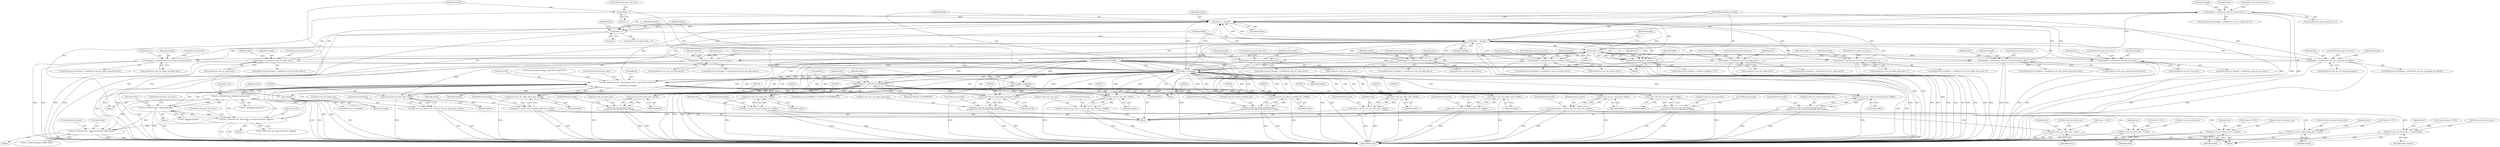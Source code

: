 digraph "0_linux_2e1c42391ff2556387b3cb6308b24f6f65619feb@API" {
"1000325" [label="(Call,elength < sizeof(struct usb_cdc_mdlm_desc *))"];
"1000171" [label="(Call,buflen < elength)"];
"1000146" [label="(Call,buflen > 0)"];
"1000426" [label="(Call,buflen -= elength)"];
"1000325" [label="(Call,elength < sizeof(struct usb_cdc_mdlm_desc *))"];
"1000174" [label="(Call,elength < 3)"];
"1000295" [label="(Call,elength < sizeof(struct usb_cdc_call_mgmt_descriptor))"];
"1000391" [label="(Call,elength < sizeof(struct usb_cdc_mbim_extended_desc))"];
"1000310" [label="(Call,elength < sizeof(struct usb_cdc_dmm_desc))"];
"1000165" [label="(Call,elength = 1)"];
"1000262" [label="(Call,elength < sizeof(struct usb_cdc_acm_descriptor))"];
"1000206" [label="(Call,elength < sizeof(struct usb_cdc_union_desc))"];
"1000277" [label="(Call,elength != sizeof(struct usb_cdc_ether_desc))"];
"1000244" [label="(Call,elength != sizeof(struct usb_cdc_header_desc))"];
"1000376" [label="(Call,elength < sizeof(struct usb_cdc_mbim_desc))"];
"1000343" [label="(Call,elength < sizeof(struct usb_cdc_mdlm_detail_desc *))"];
"1000229" [label="(Call,elength < sizeof(struct usb_cdc_country_functional_desc))"];
"1000412" [label="(Call,dev_dbg(&intf->dev, \"Ignoring descriptor: type %02x, length %ud\n\",\n\t\t\t\t\tbuffer[2], elength))"];
"1000159" [label="(Call,dev_err(&intf->dev, \"skipping garbage byte\n\"))"];
"1000192" [label="(Call,dev_err(&intf->dev, \"skipping garbage\n\"))"];
"1000214" [label="(Call,dev_err(&intf->dev, \"More than one union descriptor, skipping ...\n\"))"];
"1000429" [label="(Call,buffer += elength)"];
"1000361" [label="(Call,elength < sizeof(struct usb_cdc_ncm_desc))"];
"1000355" [label="(Call,(struct usb_cdc_mdlm_detail_desc *)buffer)"];
"1000186" [label="(Call,buffer[1] != USB_DT_CS_INTERFACE)"];
"1000107" [label="(MethodParameterIn,u8 *buffer)"];
"1000385" [label="(Call,(struct usb_cdc_mbim_desc *)buffer)"];
"1000271" [label="(Call,(struct usb_cdc_acm_descriptor *)buffer)"];
"1000319" [label="(Call,(struct usb_cdc_dmm_desc *)buffer)"];
"1000337" [label="(Call,(struct usb_cdc_mdlm_desc *)buffer)"];
"1000289" [label="(Call,(struct usb_cdc_ether_desc *)buffer)"];
"1000223" [label="(Call,(struct usb_cdc_union_desc *)buffer)"];
"1000238" [label="(Call,(struct usb_cdc_country_functional_desc *)buffer)"];
"1000400" [label="(Call,(struct usb_cdc_mbim_extended_desc *)buffer)"];
"1000256" [label="(Call,(struct usb_cdc_header_desc *)buffer)"];
"1000304" [label="(Call,(struct usb_cdc_call_mgmt_descriptor *)buffer)"];
"1000370" [label="(Call,(struct usb_cdc_ncm_desc *)buffer)"];
"1000108" [label="(MethodParameterIn,int buflen)"];
"1000156" [label="(Call,!elength)"];
"1000150" [label="(Call,elength = buffer[0])"];
"1000170" [label="(Call,(buflen < elength) || (elength < 3))"];
"1000221" [label="(Call,union_header = (struct usb_cdc_union_desc *)buffer)"];
"1000432" [label="(Call,hdr->usb_cdc_union_desc = union_header)"];
"1000234" [label="(Call,hdr->usb_cdc_country_functional_desc =\n\t\t\t\t(struct usb_cdc_country_functional_desc *)buffer)"];
"1000254" [label="(Call,header = (struct usb_cdc_header_desc *)buffer)"];
"1000437" [label="(Call,hdr->usb_cdc_header_desc = header)"];
"1000267" [label="(Call,hdr->usb_cdc_acm_descriptor =\n\t\t\t\t(struct usb_cdc_acm_descriptor *)buffer)"];
"1000287" [label="(Call,ether = (struct usb_cdc_ether_desc *)buffer)"];
"1000452" [label="(Call,hdr->usb_cdc_ether_desc = ether)"];
"1000300" [label="(Call,hdr->usb_cdc_call_mgmt_descriptor =\n\t\t\t\t(struct usb_cdc_call_mgmt_descriptor *)buffer)"];
"1000315" [label="(Call,hdr->usb_cdc_dmm_desc =\n\t\t\t\t(struct usb_cdc_dmm_desc *)buffer)"];
"1000335" [label="(Call,desc = (struct usb_cdc_mdlm_desc *)buffer)"];
"1000447" [label="(Call,hdr->usb_cdc_mdlm_desc = desc)"];
"1000353" [label="(Call,detail = (struct usb_cdc_mdlm_detail_desc *)buffer)"];
"1000442" [label="(Call,hdr->usb_cdc_mdlm_detail_desc = detail)"];
"1000366" [label="(Call,hdr->usb_cdc_ncm_desc = (struct usb_cdc_ncm_desc *)buffer)"];
"1000381" [label="(Call,hdr->usb_cdc_mbim_desc = (struct usb_cdc_mbim_desc *)buffer)"];
"1000396" [label="(Call,hdr->usb_cdc_mbim_extended_desc =\n\t\t\t\t(struct usb_cdc_mbim_extended_desc *)buffer)"];
"1000178" [label="(Call,dev_err(&intf->dev, \"invalid descriptor buffer length\n\"))"];
"1000281" [label="(ControlStructure,goto next_desc;)"];
"1000321" [label="(Identifier,buffer)"];
"1000222" [label="(Identifier,union_header)"];
"1000458" [label="(Identifier,cnt)"];
"1000273" [label="(Identifier,buffer)"];
"1000312" [label="(Call,sizeof(struct usb_cdc_dmm_desc))"];
"1000188" [label="(Identifier,buffer)"];
"1000240" [label="(Identifier,buffer)"];
"1000192" [label="(Call,dev_err(&intf->dev, \"skipping garbage\n\"))"];
"1000421" [label="(Identifier,elength)"];
"1000393" [label="(Call,sizeof(struct usb_cdc_mbim_extended_desc))"];
"1000354" [label="(Identifier,detail)"];
"1000439" [label="(Identifier,hdr)"];
"1000373" [label="(ControlStructure,break;)"];
"1000266" [label="(ControlStructure,goto next_desc;)"];
"1000381" [label="(Call,hdr->usb_cdc_mbim_desc = (struct usb_cdc_mbim_desc *)buffer)"];
"1000262" [label="(Call,elength < sizeof(struct usb_cdc_acm_descriptor))"];
"1000205" [label="(ControlStructure,if (elength < sizeof(struct usb_cdc_union_desc)))"];
"1000454" [label="(Identifier,hdr)"];
"1000183" [label="(Literal,\"invalid descriptor buffer length\n\")"];
"1000219" [label="(Literal,\"More than one union descriptor, skipping ...\n\")"];
"1000291" [label="(Identifier,buffer)"];
"1000347" [label="(ControlStructure,goto next_desc;)"];
"1000310" [label="(Call,elength < sizeof(struct usb_cdc_dmm_desc))"];
"1000443" [label="(Call,hdr->usb_cdc_mdlm_detail_desc)"];
"1000186" [label="(Call,buffer[1] != USB_DT_CS_INTERFACE)"];
"1000109" [label="(Block,)"];
"1000235" [label="(Call,hdr->usb_cdc_country_functional_desc)"];
"1000446" [label="(Identifier,detail)"];
"1000426" [label="(Call,buflen -= elength)"];
"1000327" [label="(Call,sizeof(struct usb_cdc_mdlm_desc *))"];
"1000302" [label="(Identifier,hdr)"];
"1000231" [label="(Call,sizeof(struct usb_cdc_country_functional_desc))"];
"1000208" [label="(Call,sizeof(struct usb_cdc_union_desc))"];
"1000300" [label="(Call,hdr->usb_cdc_call_mgmt_descriptor =\n\t\t\t\t(struct usb_cdc_call_mgmt_descriptor *)buffer)"];
"1000432" [label="(Call,hdr->usb_cdc_union_desc = union_header)"];
"1000119" [label="(Call,*ether = NULL)"];
"1000309" [label="(ControlStructure,if (elength < sizeof(struct usb_cdc_dmm_desc)))"];
"1000166" [label="(Identifier,elength)"];
"1000363" [label="(Call,sizeof(struct usb_cdc_ncm_desc))"];
"1000287" [label="(Call,ether = (struct usb_cdc_ether_desc *)buffer)"];
"1000172" [label="(Identifier,buflen)"];
"1000271" [label="(Call,(struct usb_cdc_acm_descriptor *)buffer)"];
"1000311" [label="(Identifier,elength)"];
"1000256" [label="(Call,(struct usb_cdc_header_desc *)buffer)"];
"1000230" [label="(Identifier,elength)"];
"1000413" [label="(Call,&intf->dev)"];
"1000250" [label="(Identifier,header)"];
"1000431" [label="(Identifier,elength)"];
"1000391" [label="(Call,elength < sizeof(struct usb_cdc_mbim_extended_desc))"];
"1000304" [label="(Call,(struct usb_cdc_call_mgmt_descriptor *)buffer)"];
"1000314" [label="(ControlStructure,goto next_desc;)"];
"1000355" [label="(Call,(struct usb_cdc_mdlm_detail_desc *)buffer)"];
"1000372" [label="(Identifier,buffer)"];
"1000390" [label="(ControlStructure,if (elength < sizeof(struct usb_cdc_mbim_extended_desc)))"];
"1000368" [label="(Identifier,hdr)"];
"1000375" [label="(ControlStructure,if (elength < sizeof(struct usb_cdc_mbim_desc)))"];
"1000258" [label="(Identifier,buffer)"];
"1000448" [label="(Call,hdr->usb_cdc_mdlm_desc)"];
"1000412" [label="(Call,dev_dbg(&intf->dev, \"Ignoring descriptor: type %02x, length %ud\n\",\n\t\t\t\t\tbuffer[2], elength))"];
"1000292" [label="(ControlStructure,break;)"];
"1000127" [label="(Call,*desc = NULL)"];
"1000263" [label="(Identifier,elength)"];
"1000269" [label="(Identifier,hdr)"];
"1000331" [label="(Identifier,desc)"];
"1000241" [label="(ControlStructure,break;)"];
"1000151" [label="(Identifier,elength)"];
"1000377" [label="(Identifier,elength)"];
"1000388" [label="(ControlStructure,break;)"];
"1000255" [label="(Identifier,header)"];
"1000335" [label="(Call,desc = (struct usb_cdc_mdlm_desc *)buffer)"];
"1000459" [label="(MethodReturn,int)"];
"1000382" [label="(Call,hdr->usb_cdc_mbim_desc)"];
"1000343" [label="(Call,elength < sizeof(struct usb_cdc_mdlm_detail_desc *))"];
"1000246" [label="(Call,sizeof(struct usb_cdc_header_desc))"];
"1000380" [label="(ControlStructure,goto next_desc;)"];
"1000324" [label="(ControlStructure,if (elength < sizeof(struct usb_cdc_mdlm_desc *)))"];
"1000289" [label="(Call,(struct usb_cdc_ether_desc *)buffer)"];
"1000316" [label="(Call,hdr->usb_cdc_dmm_desc)"];
"1000387" [label="(Identifier,buffer)"];
"1000181" [label="(Identifier,intf)"];
"1000223" [label="(Call,(struct usb_cdc_union_desc *)buffer)"];
"1000322" [label="(ControlStructure,break;)"];
"1000185" [label="(ControlStructure,if (buffer[1] != USB_DT_CS_INTERFACE))"];
"1000397" [label="(Call,hdr->usb_cdc_mbim_extended_desc)"];
"1000370" [label="(Call,(struct usb_cdc_ncm_desc *)buffer)"];
"1000274" [label="(ControlStructure,break;)"];
"1000162" [label="(Identifier,intf)"];
"1000276" [label="(ControlStructure,if (elength != sizeof(struct usb_cdc_ether_desc)))"];
"1000111" [label="(Call,*union_header = NULL)"];
"1000108" [label="(MethodParameterIn,int buflen)"];
"1000429" [label="(Call,buffer += elength)"];
"1000294" [label="(ControlStructure,if (elength < sizeof(struct usb_cdc_call_mgmt_descriptor)))"];
"1000165" [label="(Call,elength = 1)"];
"1000215" [label="(Call,&intf->dev)"];
"1000171" [label="(Call,buflen < elength)"];
"1000361" [label="(Call,elength < sizeof(struct usb_cdc_ncm_desc))"];
"1000395" [label="(ControlStructure,break;)"];
"1000164" [label="(Literal,\"skipping garbage byte\n\")"];
"1000267" [label="(Call,hdr->usb_cdc_acm_descriptor =\n\t\t\t\t(struct usb_cdc_acm_descriptor *)buffer)"];
"1000366" [label="(Call,hdr->usb_cdc_ncm_desc = (struct usb_cdc_ncm_desc *)buffer)"];
"1000417" [label="(Literal,\"Ignoring descriptor: type %02x, length %ud\n\")"];
"1000342" [label="(ControlStructure,if (elength < sizeof(struct usb_cdc_mdlm_detail_desc *)))"];
"1000243" [label="(ControlStructure,if (elength != sizeof(struct usb_cdc_header_desc)))"];
"1000288" [label="(Identifier,ether)"];
"1000453" [label="(Call,hdr->usb_cdc_ether_desc)"];
"1000437" [label="(Call,hdr->usb_cdc_header_desc = header)"];
"1000147" [label="(Identifier,buflen)"];
"1000317" [label="(Identifier,hdr)"];
"1000177" [label="(Block,)"];
"1000149" [label="(Block,)"];
"1000244" [label="(Call,elength != sizeof(struct usb_cdc_header_desc))"];
"1000233" [label="(ControlStructure,goto next_desc;)"];
"1000168" [label="(ControlStructure,goto next_desc;)"];
"1000430" [label="(Identifier,buffer)"];
"1000238" [label="(Call,(struct usb_cdc_country_functional_desc *)buffer)"];
"1000402" [label="(Identifier,buffer)"];
"1000349" [label="(Identifier,detail)"];
"1000306" [label="(Identifier,buffer)"];
"1000452" [label="(Call,hdr->usb_cdc_ether_desc = ether)"];
"1000444" [label="(Identifier,hdr)"];
"1000398" [label="(Identifier,hdr)"];
"1000170" [label="(Call,(buflen < elength) || (elength < 3))"];
"1000248" [label="(ControlStructure,goto next_desc;)"];
"1000190" [label="(Identifier,USB_DT_CS_INTERFACE)"];
"1000254" [label="(Call,header = (struct usb_cdc_header_desc *)buffer)"];
"1000301" [label="(Call,hdr->usb_cdc_call_mgmt_descriptor)"];
"1000400" [label="(Call,(struct usb_cdc_mbim_extended_desc *)buffer)"];
"1000174" [label="(Call,elength < 3)"];
"1000158" [label="(Block,)"];
"1000353" [label="(Call,detail = (struct usb_cdc_mdlm_detail_desc *)buffer)"];
"1000449" [label="(Identifier,hdr)"];
"1000193" [label="(Call,&intf->dev)"];
"1000178" [label="(Call,dev_err(&intf->dev, \"invalid descriptor buffer length\n\"))"];
"1000261" [label="(ControlStructure,if (elength < sizeof(struct usb_cdc_acm_descriptor)))"];
"1000340" [label="(ControlStructure,break;)"];
"1000295" [label="(Call,elength < sizeof(struct usb_cdc_call_mgmt_descriptor))"];
"1000329" [label="(ControlStructure,goto next_desc;)"];
"1000169" [label="(ControlStructure,if ((buflen < elength) || (elength < 3)))"];
"1000226" [label="(ControlStructure,break;)"];
"1000451" [label="(Identifier,desc)"];
"1000360" [label="(ControlStructure,if (elength < sizeof(struct usb_cdc_ncm_desc)))"];
"1000206" [label="(Call,elength < sizeof(struct usb_cdc_union_desc))"];
"1000115" [label="(Call,*header = NULL)"];
"1000447" [label="(Call,hdr->usb_cdc_mdlm_desc = desc)"];
"1000176" [label="(Literal,3)"];
"1000299" [label="(ControlStructure,goto next_desc;)"];
"1000283" [label="(Identifier,ether)"];
"1000210" [label="(ControlStructure,goto next_desc;)"];
"1000236" [label="(Identifier,hdr)"];
"1000203" [label="(Block,)"];
"1000264" [label="(Call,sizeof(struct usb_cdc_acm_descriptor))"];
"1000278" [label="(Identifier,elength)"];
"1000396" [label="(Call,hdr->usb_cdc_mbim_extended_desc =\n\t\t\t\t(struct usb_cdc_mbim_extended_desc *)buffer)"];
"1000150" [label="(Call,elength = buffer[0])"];
"1000365" [label="(ControlStructure,goto next_desc;)"];
"1000319" [label="(Call,(struct usb_cdc_dmm_desc *)buffer)"];
"1000167" [label="(Literal,1)"];
"1000145" [label="(ControlStructure,while (buflen > 0))"];
"1000296" [label="(Identifier,elength)"];
"1000201" [label="(Identifier,buffer)"];
"1000357" [label="(Identifier,buffer)"];
"1000220" [label="(ControlStructure,goto next_desc;)"];
"1000268" [label="(Call,hdr->usb_cdc_acm_descriptor)"];
"1000245" [label="(Identifier,elength)"];
"1000433" [label="(Call,hdr->usb_cdc_union_desc)"];
"1000307" [label="(ControlStructure,break;)"];
"1000197" [label="(Literal,\"skipping garbage\n\")"];
"1000383" [label="(Identifier,hdr)"];
"1000157" [label="(Identifier,elength)"];
"1000442" [label="(Call,hdr->usb_cdc_mdlm_detail_desc = detail)"];
"1000234" [label="(Call,hdr->usb_cdc_country_functional_desc =\n\t\t\t\t(struct usb_cdc_country_functional_desc *)buffer)"];
"1000123" [label="(Call,*detail = NULL)"];
"1000358" [label="(ControlStructure,break;)"];
"1000337" [label="(Call,(struct usb_cdc_mdlm_desc *)buffer)"];
"1000107" [label="(MethodParameterIn,u8 *buffer)"];
"1000326" [label="(Identifier,elength)"];
"1000155" [label="(ControlStructure,if (!elength))"];
"1000438" [label="(Call,hdr->usb_cdc_header_desc)"];
"1000441" [label="(Identifier,header)"];
"1000385" [label="(Call,(struct usb_cdc_mbim_desc *)buffer)"];
"1000212" [label="(Identifier,union_header)"];
"1000148" [label="(Literal,0)"];
"1000187" [label="(Call,buffer[1])"];
"1000422" [label="(ControlStructure,goto next_desc;)"];
"1000378" [label="(Call,sizeof(struct usb_cdc_mbim_desc))"];
"1000159" [label="(Call,dev_err(&intf->dev, \"skipping garbage byte\n\"))"];
"1000367" [label="(Call,hdr->usb_cdc_ncm_desc)"];
"1000427" [label="(Identifier,buflen)"];
"1000345" [label="(Call,sizeof(struct usb_cdc_mdlm_detail_desc *))"];
"1000184" [label="(ControlStructure,break;)"];
"1000207" [label="(Identifier,elength)"];
"1000214" [label="(Call,dev_err(&intf->dev, \"More than one union descriptor, skipping ...\n\"))"];
"1000344" [label="(Identifier,elength)"];
"1000221" [label="(Call,union_header = (struct usb_cdc_union_desc *)buffer)"];
"1000403" [label="(ControlStructure,break;)"];
"1000315" [label="(Call,hdr->usb_cdc_dmm_desc =\n\t\t\t\t(struct usb_cdc_dmm_desc *)buffer)"];
"1000456" [label="(Identifier,ether)"];
"1000229" [label="(Call,elength < sizeof(struct usb_cdc_country_functional_desc))"];
"1000228" [label="(ControlStructure,if (elength < sizeof(struct usb_cdc_country_functional_desc)))"];
"1000336" [label="(Identifier,desc)"];
"1000152" [label="(Call,buffer[0])"];
"1000418" [label="(Call,buffer[2])"];
"1000225" [label="(Identifier,buffer)"];
"1000195" [label="(Identifier,intf)"];
"1000173" [label="(Identifier,elength)"];
"1000362" [label="(Identifier,elength)"];
"1000428" [label="(Identifier,elength)"];
"1000325" [label="(Call,elength < sizeof(struct usb_cdc_mdlm_desc *))"];
"1000259" [label="(ControlStructure,break;)"];
"1000156" [label="(Call,!elength)"];
"1000392" [label="(Identifier,elength)"];
"1000279" [label="(Call,sizeof(struct usb_cdc_ether_desc))"];
"1000198" [label="(ControlStructure,goto next_desc;)"];
"1000297" [label="(Call,sizeof(struct usb_cdc_call_mgmt_descriptor))"];
"1000191" [label="(Block,)"];
"1000436" [label="(Identifier,union_header)"];
"1000179" [label="(Call,&intf->dev)"];
"1000160" [label="(Call,&intf->dev)"];
"1000339" [label="(Identifier,buffer)"];
"1000175" [label="(Identifier,elength)"];
"1000146" [label="(Call,buflen > 0)"];
"1000434" [label="(Identifier,hdr)"];
"1000213" [label="(Block,)"];
"1000376" [label="(Call,elength < sizeof(struct usb_cdc_mbim_desc))"];
"1000277" [label="(Call,elength != sizeof(struct usb_cdc_ether_desc))"];
"1000325" -> "1000324"  [label="AST: "];
"1000325" -> "1000327"  [label="CFG: "];
"1000326" -> "1000325"  [label="AST: "];
"1000327" -> "1000325"  [label="AST: "];
"1000329" -> "1000325"  [label="CFG: "];
"1000331" -> "1000325"  [label="CFG: "];
"1000325" -> "1000459"  [label="DDG: "];
"1000325" -> "1000459"  [label="DDG: "];
"1000171" -> "1000325"  [label="DDG: "];
"1000174" -> "1000325"  [label="DDG: "];
"1000325" -> "1000426"  [label="DDG: "];
"1000325" -> "1000429"  [label="DDG: "];
"1000171" -> "1000170"  [label="AST: "];
"1000171" -> "1000173"  [label="CFG: "];
"1000172" -> "1000171"  [label="AST: "];
"1000173" -> "1000171"  [label="AST: "];
"1000175" -> "1000171"  [label="CFG: "];
"1000170" -> "1000171"  [label="CFG: "];
"1000171" -> "1000459"  [label="DDG: "];
"1000171" -> "1000459"  [label="DDG: "];
"1000171" -> "1000170"  [label="DDG: "];
"1000171" -> "1000170"  [label="DDG: "];
"1000146" -> "1000171"  [label="DDG: "];
"1000108" -> "1000171"  [label="DDG: "];
"1000156" -> "1000171"  [label="DDG: "];
"1000171" -> "1000174"  [label="DDG: "];
"1000171" -> "1000206"  [label="DDG: "];
"1000171" -> "1000229"  [label="DDG: "];
"1000171" -> "1000244"  [label="DDG: "];
"1000171" -> "1000262"  [label="DDG: "];
"1000171" -> "1000277"  [label="DDG: "];
"1000171" -> "1000295"  [label="DDG: "];
"1000171" -> "1000310"  [label="DDG: "];
"1000171" -> "1000343"  [label="DDG: "];
"1000171" -> "1000361"  [label="DDG: "];
"1000171" -> "1000376"  [label="DDG: "];
"1000171" -> "1000391"  [label="DDG: "];
"1000171" -> "1000412"  [label="DDG: "];
"1000171" -> "1000426"  [label="DDG: "];
"1000171" -> "1000426"  [label="DDG: "];
"1000171" -> "1000429"  [label="DDG: "];
"1000146" -> "1000145"  [label="AST: "];
"1000146" -> "1000148"  [label="CFG: "];
"1000147" -> "1000146"  [label="AST: "];
"1000148" -> "1000146"  [label="AST: "];
"1000151" -> "1000146"  [label="CFG: "];
"1000434" -> "1000146"  [label="CFG: "];
"1000146" -> "1000459"  [label="DDG: "];
"1000146" -> "1000459"  [label="DDG: "];
"1000426" -> "1000146"  [label="DDG: "];
"1000108" -> "1000146"  [label="DDG: "];
"1000146" -> "1000426"  [label="DDG: "];
"1000426" -> "1000149"  [label="AST: "];
"1000426" -> "1000428"  [label="CFG: "];
"1000427" -> "1000426"  [label="AST: "];
"1000428" -> "1000426"  [label="AST: "];
"1000430" -> "1000426"  [label="CFG: "];
"1000295" -> "1000426"  [label="DDG: "];
"1000391" -> "1000426"  [label="DDG: "];
"1000310" -> "1000426"  [label="DDG: "];
"1000165" -> "1000426"  [label="DDG: "];
"1000262" -> "1000426"  [label="DDG: "];
"1000206" -> "1000426"  [label="DDG: "];
"1000277" -> "1000426"  [label="DDG: "];
"1000244" -> "1000426"  [label="DDG: "];
"1000174" -> "1000426"  [label="DDG: "];
"1000376" -> "1000426"  [label="DDG: "];
"1000343" -> "1000426"  [label="DDG: "];
"1000229" -> "1000426"  [label="DDG: "];
"1000412" -> "1000426"  [label="DDG: "];
"1000361" -> "1000426"  [label="DDG: "];
"1000108" -> "1000426"  [label="DDG: "];
"1000174" -> "1000170"  [label="AST: "];
"1000174" -> "1000176"  [label="CFG: "];
"1000175" -> "1000174"  [label="AST: "];
"1000176" -> "1000174"  [label="AST: "];
"1000170" -> "1000174"  [label="CFG: "];
"1000174" -> "1000459"  [label="DDG: "];
"1000174" -> "1000170"  [label="DDG: "];
"1000174" -> "1000170"  [label="DDG: "];
"1000174" -> "1000206"  [label="DDG: "];
"1000174" -> "1000229"  [label="DDG: "];
"1000174" -> "1000244"  [label="DDG: "];
"1000174" -> "1000262"  [label="DDG: "];
"1000174" -> "1000277"  [label="DDG: "];
"1000174" -> "1000295"  [label="DDG: "];
"1000174" -> "1000310"  [label="DDG: "];
"1000174" -> "1000343"  [label="DDG: "];
"1000174" -> "1000361"  [label="DDG: "];
"1000174" -> "1000376"  [label="DDG: "];
"1000174" -> "1000391"  [label="DDG: "];
"1000174" -> "1000412"  [label="DDG: "];
"1000174" -> "1000429"  [label="DDG: "];
"1000295" -> "1000294"  [label="AST: "];
"1000295" -> "1000297"  [label="CFG: "];
"1000296" -> "1000295"  [label="AST: "];
"1000297" -> "1000295"  [label="AST: "];
"1000299" -> "1000295"  [label="CFG: "];
"1000302" -> "1000295"  [label="CFG: "];
"1000295" -> "1000459"  [label="DDG: "];
"1000295" -> "1000459"  [label="DDG: "];
"1000295" -> "1000429"  [label="DDG: "];
"1000391" -> "1000390"  [label="AST: "];
"1000391" -> "1000393"  [label="CFG: "];
"1000392" -> "1000391"  [label="AST: "];
"1000393" -> "1000391"  [label="AST: "];
"1000395" -> "1000391"  [label="CFG: "];
"1000398" -> "1000391"  [label="CFG: "];
"1000391" -> "1000459"  [label="DDG: "];
"1000391" -> "1000459"  [label="DDG: "];
"1000391" -> "1000429"  [label="DDG: "];
"1000310" -> "1000309"  [label="AST: "];
"1000310" -> "1000312"  [label="CFG: "];
"1000311" -> "1000310"  [label="AST: "];
"1000312" -> "1000310"  [label="AST: "];
"1000314" -> "1000310"  [label="CFG: "];
"1000317" -> "1000310"  [label="CFG: "];
"1000310" -> "1000459"  [label="DDG: "];
"1000310" -> "1000459"  [label="DDG: "];
"1000310" -> "1000429"  [label="DDG: "];
"1000165" -> "1000158"  [label="AST: "];
"1000165" -> "1000167"  [label="CFG: "];
"1000166" -> "1000165"  [label="AST: "];
"1000167" -> "1000165"  [label="AST: "];
"1000168" -> "1000165"  [label="CFG: "];
"1000165" -> "1000429"  [label="DDG: "];
"1000262" -> "1000261"  [label="AST: "];
"1000262" -> "1000264"  [label="CFG: "];
"1000263" -> "1000262"  [label="AST: "];
"1000264" -> "1000262"  [label="AST: "];
"1000266" -> "1000262"  [label="CFG: "];
"1000269" -> "1000262"  [label="CFG: "];
"1000262" -> "1000459"  [label="DDG: "];
"1000262" -> "1000459"  [label="DDG: "];
"1000262" -> "1000429"  [label="DDG: "];
"1000206" -> "1000205"  [label="AST: "];
"1000206" -> "1000208"  [label="CFG: "];
"1000207" -> "1000206"  [label="AST: "];
"1000208" -> "1000206"  [label="AST: "];
"1000210" -> "1000206"  [label="CFG: "];
"1000212" -> "1000206"  [label="CFG: "];
"1000206" -> "1000459"  [label="DDG: "];
"1000206" -> "1000459"  [label="DDG: "];
"1000206" -> "1000429"  [label="DDG: "];
"1000277" -> "1000276"  [label="AST: "];
"1000277" -> "1000279"  [label="CFG: "];
"1000278" -> "1000277"  [label="AST: "];
"1000279" -> "1000277"  [label="AST: "];
"1000281" -> "1000277"  [label="CFG: "];
"1000283" -> "1000277"  [label="CFG: "];
"1000277" -> "1000459"  [label="DDG: "];
"1000277" -> "1000459"  [label="DDG: "];
"1000277" -> "1000429"  [label="DDG: "];
"1000244" -> "1000243"  [label="AST: "];
"1000244" -> "1000246"  [label="CFG: "];
"1000245" -> "1000244"  [label="AST: "];
"1000246" -> "1000244"  [label="AST: "];
"1000248" -> "1000244"  [label="CFG: "];
"1000250" -> "1000244"  [label="CFG: "];
"1000244" -> "1000459"  [label="DDG: "];
"1000244" -> "1000459"  [label="DDG: "];
"1000244" -> "1000429"  [label="DDG: "];
"1000376" -> "1000375"  [label="AST: "];
"1000376" -> "1000378"  [label="CFG: "];
"1000377" -> "1000376"  [label="AST: "];
"1000378" -> "1000376"  [label="AST: "];
"1000380" -> "1000376"  [label="CFG: "];
"1000383" -> "1000376"  [label="CFG: "];
"1000376" -> "1000459"  [label="DDG: "];
"1000376" -> "1000459"  [label="DDG: "];
"1000376" -> "1000429"  [label="DDG: "];
"1000343" -> "1000342"  [label="AST: "];
"1000343" -> "1000345"  [label="CFG: "];
"1000344" -> "1000343"  [label="AST: "];
"1000345" -> "1000343"  [label="AST: "];
"1000347" -> "1000343"  [label="CFG: "];
"1000349" -> "1000343"  [label="CFG: "];
"1000343" -> "1000459"  [label="DDG: "];
"1000343" -> "1000459"  [label="DDG: "];
"1000343" -> "1000429"  [label="DDG: "];
"1000229" -> "1000228"  [label="AST: "];
"1000229" -> "1000231"  [label="CFG: "];
"1000230" -> "1000229"  [label="AST: "];
"1000231" -> "1000229"  [label="AST: "];
"1000233" -> "1000229"  [label="CFG: "];
"1000236" -> "1000229"  [label="CFG: "];
"1000229" -> "1000459"  [label="DDG: "];
"1000229" -> "1000459"  [label="DDG: "];
"1000229" -> "1000429"  [label="DDG: "];
"1000412" -> "1000203"  [label="AST: "];
"1000412" -> "1000421"  [label="CFG: "];
"1000413" -> "1000412"  [label="AST: "];
"1000417" -> "1000412"  [label="AST: "];
"1000418" -> "1000412"  [label="AST: "];
"1000421" -> "1000412"  [label="AST: "];
"1000422" -> "1000412"  [label="CFG: "];
"1000412" -> "1000459"  [label="DDG: "];
"1000412" -> "1000459"  [label="DDG: "];
"1000412" -> "1000459"  [label="DDG: "];
"1000412" -> "1000159"  [label="DDG: "];
"1000412" -> "1000178"  [label="DDG: "];
"1000412" -> "1000192"  [label="DDG: "];
"1000412" -> "1000214"  [label="DDG: "];
"1000412" -> "1000223"  [label="DDG: "];
"1000412" -> "1000238"  [label="DDG: "];
"1000412" -> "1000256"  [label="DDG: "];
"1000412" -> "1000271"  [label="DDG: "];
"1000412" -> "1000289"  [label="DDG: "];
"1000412" -> "1000304"  [label="DDG: "];
"1000412" -> "1000319"  [label="DDG: "];
"1000412" -> "1000337"  [label="DDG: "];
"1000412" -> "1000355"  [label="DDG: "];
"1000412" -> "1000370"  [label="DDG: "];
"1000412" -> "1000385"  [label="DDG: "];
"1000412" -> "1000400"  [label="DDG: "];
"1000159" -> "1000412"  [label="DDG: "];
"1000192" -> "1000412"  [label="DDG: "];
"1000214" -> "1000412"  [label="DDG: "];
"1000429" -> "1000412"  [label="DDG: "];
"1000107" -> "1000412"  [label="DDG: "];
"1000412" -> "1000429"  [label="DDG: "];
"1000412" -> "1000429"  [label="DDG: "];
"1000159" -> "1000158"  [label="AST: "];
"1000159" -> "1000164"  [label="CFG: "];
"1000160" -> "1000159"  [label="AST: "];
"1000164" -> "1000159"  [label="AST: "];
"1000166" -> "1000159"  [label="CFG: "];
"1000159" -> "1000459"  [label="DDG: "];
"1000159" -> "1000459"  [label="DDG: "];
"1000192" -> "1000159"  [label="DDG: "];
"1000214" -> "1000159"  [label="DDG: "];
"1000159" -> "1000178"  [label="DDG: "];
"1000159" -> "1000192"  [label="DDG: "];
"1000159" -> "1000214"  [label="DDG: "];
"1000192" -> "1000191"  [label="AST: "];
"1000192" -> "1000197"  [label="CFG: "];
"1000193" -> "1000192"  [label="AST: "];
"1000197" -> "1000192"  [label="AST: "];
"1000198" -> "1000192"  [label="CFG: "];
"1000192" -> "1000459"  [label="DDG: "];
"1000192" -> "1000459"  [label="DDG: "];
"1000192" -> "1000178"  [label="DDG: "];
"1000214" -> "1000192"  [label="DDG: "];
"1000192" -> "1000214"  [label="DDG: "];
"1000214" -> "1000213"  [label="AST: "];
"1000214" -> "1000219"  [label="CFG: "];
"1000215" -> "1000214"  [label="AST: "];
"1000219" -> "1000214"  [label="AST: "];
"1000220" -> "1000214"  [label="CFG: "];
"1000214" -> "1000459"  [label="DDG: "];
"1000214" -> "1000459"  [label="DDG: "];
"1000214" -> "1000178"  [label="DDG: "];
"1000429" -> "1000149"  [label="AST: "];
"1000429" -> "1000431"  [label="CFG: "];
"1000430" -> "1000429"  [label="AST: "];
"1000431" -> "1000429"  [label="AST: "];
"1000147" -> "1000429"  [label="CFG: "];
"1000429" -> "1000459"  [label="DDG: "];
"1000429" -> "1000459"  [label="DDG: "];
"1000429" -> "1000150"  [label="DDG: "];
"1000429" -> "1000186"  [label="DDG: "];
"1000429" -> "1000223"  [label="DDG: "];
"1000429" -> "1000238"  [label="DDG: "];
"1000429" -> "1000256"  [label="DDG: "];
"1000429" -> "1000271"  [label="DDG: "];
"1000429" -> "1000289"  [label="DDG: "];
"1000429" -> "1000304"  [label="DDG: "];
"1000429" -> "1000319"  [label="DDG: "];
"1000429" -> "1000337"  [label="DDG: "];
"1000429" -> "1000355"  [label="DDG: "];
"1000429" -> "1000370"  [label="DDG: "];
"1000429" -> "1000385"  [label="DDG: "];
"1000429" -> "1000400"  [label="DDG: "];
"1000361" -> "1000429"  [label="DDG: "];
"1000355" -> "1000429"  [label="DDG: "];
"1000385" -> "1000429"  [label="DDG: "];
"1000271" -> "1000429"  [label="DDG: "];
"1000319" -> "1000429"  [label="DDG: "];
"1000337" -> "1000429"  [label="DDG: "];
"1000289" -> "1000429"  [label="DDG: "];
"1000186" -> "1000429"  [label="DDG: "];
"1000223" -> "1000429"  [label="DDG: "];
"1000238" -> "1000429"  [label="DDG: "];
"1000400" -> "1000429"  [label="DDG: "];
"1000256" -> "1000429"  [label="DDG: "];
"1000304" -> "1000429"  [label="DDG: "];
"1000370" -> "1000429"  [label="DDG: "];
"1000107" -> "1000429"  [label="DDG: "];
"1000361" -> "1000360"  [label="AST: "];
"1000361" -> "1000363"  [label="CFG: "];
"1000362" -> "1000361"  [label="AST: "];
"1000363" -> "1000361"  [label="AST: "];
"1000365" -> "1000361"  [label="CFG: "];
"1000368" -> "1000361"  [label="CFG: "];
"1000361" -> "1000459"  [label="DDG: "];
"1000361" -> "1000459"  [label="DDG: "];
"1000355" -> "1000353"  [label="AST: "];
"1000355" -> "1000357"  [label="CFG: "];
"1000356" -> "1000355"  [label="AST: "];
"1000357" -> "1000355"  [label="AST: "];
"1000353" -> "1000355"  [label="CFG: "];
"1000355" -> "1000459"  [label="DDG: "];
"1000355" -> "1000353"  [label="DDG: "];
"1000186" -> "1000355"  [label="DDG: "];
"1000107" -> "1000355"  [label="DDG: "];
"1000186" -> "1000185"  [label="AST: "];
"1000186" -> "1000190"  [label="CFG: "];
"1000187" -> "1000186"  [label="AST: "];
"1000190" -> "1000186"  [label="AST: "];
"1000195" -> "1000186"  [label="CFG: "];
"1000201" -> "1000186"  [label="CFG: "];
"1000186" -> "1000459"  [label="DDG: "];
"1000186" -> "1000459"  [label="DDG: "];
"1000186" -> "1000459"  [label="DDG: "];
"1000107" -> "1000186"  [label="DDG: "];
"1000186" -> "1000223"  [label="DDG: "];
"1000186" -> "1000238"  [label="DDG: "];
"1000186" -> "1000256"  [label="DDG: "];
"1000186" -> "1000271"  [label="DDG: "];
"1000186" -> "1000289"  [label="DDG: "];
"1000186" -> "1000304"  [label="DDG: "];
"1000186" -> "1000319"  [label="DDG: "];
"1000186" -> "1000337"  [label="DDG: "];
"1000186" -> "1000370"  [label="DDG: "];
"1000186" -> "1000385"  [label="DDG: "];
"1000186" -> "1000400"  [label="DDG: "];
"1000107" -> "1000104"  [label="AST: "];
"1000107" -> "1000459"  [label="DDG: "];
"1000107" -> "1000150"  [label="DDG: "];
"1000107" -> "1000223"  [label="DDG: "];
"1000107" -> "1000238"  [label="DDG: "];
"1000107" -> "1000256"  [label="DDG: "];
"1000107" -> "1000271"  [label="DDG: "];
"1000107" -> "1000289"  [label="DDG: "];
"1000107" -> "1000304"  [label="DDG: "];
"1000107" -> "1000319"  [label="DDG: "];
"1000107" -> "1000337"  [label="DDG: "];
"1000107" -> "1000370"  [label="DDG: "];
"1000107" -> "1000385"  [label="DDG: "];
"1000107" -> "1000400"  [label="DDG: "];
"1000385" -> "1000381"  [label="AST: "];
"1000385" -> "1000387"  [label="CFG: "];
"1000386" -> "1000385"  [label="AST: "];
"1000387" -> "1000385"  [label="AST: "];
"1000381" -> "1000385"  [label="CFG: "];
"1000385" -> "1000459"  [label="DDG: "];
"1000385" -> "1000381"  [label="DDG: "];
"1000271" -> "1000267"  [label="AST: "];
"1000271" -> "1000273"  [label="CFG: "];
"1000272" -> "1000271"  [label="AST: "];
"1000273" -> "1000271"  [label="AST: "];
"1000267" -> "1000271"  [label="CFG: "];
"1000271" -> "1000459"  [label="DDG: "];
"1000271" -> "1000267"  [label="DDG: "];
"1000319" -> "1000315"  [label="AST: "];
"1000319" -> "1000321"  [label="CFG: "];
"1000320" -> "1000319"  [label="AST: "];
"1000321" -> "1000319"  [label="AST: "];
"1000315" -> "1000319"  [label="CFG: "];
"1000319" -> "1000459"  [label="DDG: "];
"1000319" -> "1000315"  [label="DDG: "];
"1000337" -> "1000335"  [label="AST: "];
"1000337" -> "1000339"  [label="CFG: "];
"1000338" -> "1000337"  [label="AST: "];
"1000339" -> "1000337"  [label="AST: "];
"1000335" -> "1000337"  [label="CFG: "];
"1000337" -> "1000459"  [label="DDG: "];
"1000337" -> "1000335"  [label="DDG: "];
"1000289" -> "1000287"  [label="AST: "];
"1000289" -> "1000291"  [label="CFG: "];
"1000290" -> "1000289"  [label="AST: "];
"1000291" -> "1000289"  [label="AST: "];
"1000287" -> "1000289"  [label="CFG: "];
"1000289" -> "1000459"  [label="DDG: "];
"1000289" -> "1000287"  [label="DDG: "];
"1000223" -> "1000221"  [label="AST: "];
"1000223" -> "1000225"  [label="CFG: "];
"1000224" -> "1000223"  [label="AST: "];
"1000225" -> "1000223"  [label="AST: "];
"1000221" -> "1000223"  [label="CFG: "];
"1000223" -> "1000459"  [label="DDG: "];
"1000223" -> "1000221"  [label="DDG: "];
"1000238" -> "1000234"  [label="AST: "];
"1000238" -> "1000240"  [label="CFG: "];
"1000239" -> "1000238"  [label="AST: "];
"1000240" -> "1000238"  [label="AST: "];
"1000234" -> "1000238"  [label="CFG: "];
"1000238" -> "1000459"  [label="DDG: "];
"1000238" -> "1000234"  [label="DDG: "];
"1000400" -> "1000396"  [label="AST: "];
"1000400" -> "1000402"  [label="CFG: "];
"1000401" -> "1000400"  [label="AST: "];
"1000402" -> "1000400"  [label="AST: "];
"1000396" -> "1000400"  [label="CFG: "];
"1000400" -> "1000459"  [label="DDG: "];
"1000400" -> "1000396"  [label="DDG: "];
"1000256" -> "1000254"  [label="AST: "];
"1000256" -> "1000258"  [label="CFG: "];
"1000257" -> "1000256"  [label="AST: "];
"1000258" -> "1000256"  [label="AST: "];
"1000254" -> "1000256"  [label="CFG: "];
"1000256" -> "1000459"  [label="DDG: "];
"1000256" -> "1000254"  [label="DDG: "];
"1000304" -> "1000300"  [label="AST: "];
"1000304" -> "1000306"  [label="CFG: "];
"1000305" -> "1000304"  [label="AST: "];
"1000306" -> "1000304"  [label="AST: "];
"1000300" -> "1000304"  [label="CFG: "];
"1000304" -> "1000459"  [label="DDG: "];
"1000304" -> "1000300"  [label="DDG: "];
"1000370" -> "1000366"  [label="AST: "];
"1000370" -> "1000372"  [label="CFG: "];
"1000371" -> "1000370"  [label="AST: "];
"1000372" -> "1000370"  [label="AST: "];
"1000366" -> "1000370"  [label="CFG: "];
"1000370" -> "1000459"  [label="DDG: "];
"1000370" -> "1000366"  [label="DDG: "];
"1000108" -> "1000104"  [label="AST: "];
"1000108" -> "1000459"  [label="DDG: "];
"1000156" -> "1000155"  [label="AST: "];
"1000156" -> "1000157"  [label="CFG: "];
"1000157" -> "1000156"  [label="AST: "];
"1000162" -> "1000156"  [label="CFG: "];
"1000172" -> "1000156"  [label="CFG: "];
"1000156" -> "1000459"  [label="DDG: "];
"1000150" -> "1000156"  [label="DDG: "];
"1000150" -> "1000149"  [label="AST: "];
"1000150" -> "1000152"  [label="CFG: "];
"1000151" -> "1000150"  [label="AST: "];
"1000152" -> "1000150"  [label="AST: "];
"1000157" -> "1000150"  [label="CFG: "];
"1000150" -> "1000459"  [label="DDG: "];
"1000170" -> "1000169"  [label="AST: "];
"1000181" -> "1000170"  [label="CFG: "];
"1000188" -> "1000170"  [label="CFG: "];
"1000170" -> "1000459"  [label="DDG: "];
"1000170" -> "1000459"  [label="DDG: "];
"1000170" -> "1000459"  [label="DDG: "];
"1000221" -> "1000203"  [label="AST: "];
"1000222" -> "1000221"  [label="AST: "];
"1000226" -> "1000221"  [label="CFG: "];
"1000221" -> "1000459"  [label="DDG: "];
"1000221" -> "1000459"  [label="DDG: "];
"1000221" -> "1000432"  [label="DDG: "];
"1000432" -> "1000109"  [label="AST: "];
"1000432" -> "1000436"  [label="CFG: "];
"1000433" -> "1000432"  [label="AST: "];
"1000436" -> "1000432"  [label="AST: "];
"1000439" -> "1000432"  [label="CFG: "];
"1000432" -> "1000459"  [label="DDG: "];
"1000432" -> "1000459"  [label="DDG: "];
"1000111" -> "1000432"  [label="DDG: "];
"1000234" -> "1000203"  [label="AST: "];
"1000235" -> "1000234"  [label="AST: "];
"1000241" -> "1000234"  [label="CFG: "];
"1000234" -> "1000459"  [label="DDG: "];
"1000234" -> "1000459"  [label="DDG: "];
"1000254" -> "1000203"  [label="AST: "];
"1000255" -> "1000254"  [label="AST: "];
"1000259" -> "1000254"  [label="CFG: "];
"1000254" -> "1000459"  [label="DDG: "];
"1000254" -> "1000459"  [label="DDG: "];
"1000254" -> "1000437"  [label="DDG: "];
"1000437" -> "1000109"  [label="AST: "];
"1000437" -> "1000441"  [label="CFG: "];
"1000438" -> "1000437"  [label="AST: "];
"1000441" -> "1000437"  [label="AST: "];
"1000444" -> "1000437"  [label="CFG: "];
"1000437" -> "1000459"  [label="DDG: "];
"1000437" -> "1000459"  [label="DDG: "];
"1000115" -> "1000437"  [label="DDG: "];
"1000267" -> "1000203"  [label="AST: "];
"1000268" -> "1000267"  [label="AST: "];
"1000274" -> "1000267"  [label="CFG: "];
"1000267" -> "1000459"  [label="DDG: "];
"1000267" -> "1000459"  [label="DDG: "];
"1000287" -> "1000203"  [label="AST: "];
"1000288" -> "1000287"  [label="AST: "];
"1000292" -> "1000287"  [label="CFG: "];
"1000287" -> "1000459"  [label="DDG: "];
"1000287" -> "1000459"  [label="DDG: "];
"1000287" -> "1000452"  [label="DDG: "];
"1000452" -> "1000109"  [label="AST: "];
"1000452" -> "1000456"  [label="CFG: "];
"1000453" -> "1000452"  [label="AST: "];
"1000456" -> "1000452"  [label="AST: "];
"1000458" -> "1000452"  [label="CFG: "];
"1000452" -> "1000459"  [label="DDG: "];
"1000452" -> "1000459"  [label="DDG: "];
"1000119" -> "1000452"  [label="DDG: "];
"1000300" -> "1000203"  [label="AST: "];
"1000301" -> "1000300"  [label="AST: "];
"1000307" -> "1000300"  [label="CFG: "];
"1000300" -> "1000459"  [label="DDG: "];
"1000300" -> "1000459"  [label="DDG: "];
"1000315" -> "1000203"  [label="AST: "];
"1000316" -> "1000315"  [label="AST: "];
"1000322" -> "1000315"  [label="CFG: "];
"1000315" -> "1000459"  [label="DDG: "];
"1000315" -> "1000459"  [label="DDG: "];
"1000335" -> "1000203"  [label="AST: "];
"1000336" -> "1000335"  [label="AST: "];
"1000340" -> "1000335"  [label="CFG: "];
"1000335" -> "1000459"  [label="DDG: "];
"1000335" -> "1000459"  [label="DDG: "];
"1000335" -> "1000447"  [label="DDG: "];
"1000447" -> "1000109"  [label="AST: "];
"1000447" -> "1000451"  [label="CFG: "];
"1000448" -> "1000447"  [label="AST: "];
"1000451" -> "1000447"  [label="AST: "];
"1000454" -> "1000447"  [label="CFG: "];
"1000447" -> "1000459"  [label="DDG: "];
"1000447" -> "1000459"  [label="DDG: "];
"1000127" -> "1000447"  [label="DDG: "];
"1000353" -> "1000203"  [label="AST: "];
"1000354" -> "1000353"  [label="AST: "];
"1000358" -> "1000353"  [label="CFG: "];
"1000353" -> "1000459"  [label="DDG: "];
"1000353" -> "1000459"  [label="DDG: "];
"1000353" -> "1000442"  [label="DDG: "];
"1000442" -> "1000109"  [label="AST: "];
"1000442" -> "1000446"  [label="CFG: "];
"1000443" -> "1000442"  [label="AST: "];
"1000446" -> "1000442"  [label="AST: "];
"1000449" -> "1000442"  [label="CFG: "];
"1000442" -> "1000459"  [label="DDG: "];
"1000442" -> "1000459"  [label="DDG: "];
"1000123" -> "1000442"  [label="DDG: "];
"1000366" -> "1000203"  [label="AST: "];
"1000367" -> "1000366"  [label="AST: "];
"1000373" -> "1000366"  [label="CFG: "];
"1000366" -> "1000459"  [label="DDG: "];
"1000366" -> "1000459"  [label="DDG: "];
"1000381" -> "1000203"  [label="AST: "];
"1000382" -> "1000381"  [label="AST: "];
"1000388" -> "1000381"  [label="CFG: "];
"1000381" -> "1000459"  [label="DDG: "];
"1000381" -> "1000459"  [label="DDG: "];
"1000396" -> "1000203"  [label="AST: "];
"1000397" -> "1000396"  [label="AST: "];
"1000403" -> "1000396"  [label="CFG: "];
"1000396" -> "1000459"  [label="DDG: "];
"1000396" -> "1000459"  [label="DDG: "];
"1000178" -> "1000177"  [label="AST: "];
"1000178" -> "1000183"  [label="CFG: "];
"1000179" -> "1000178"  [label="AST: "];
"1000183" -> "1000178"  [label="AST: "];
"1000184" -> "1000178"  [label="CFG: "];
"1000178" -> "1000459"  [label="DDG: "];
"1000178" -> "1000459"  [label="DDG: "];
}
